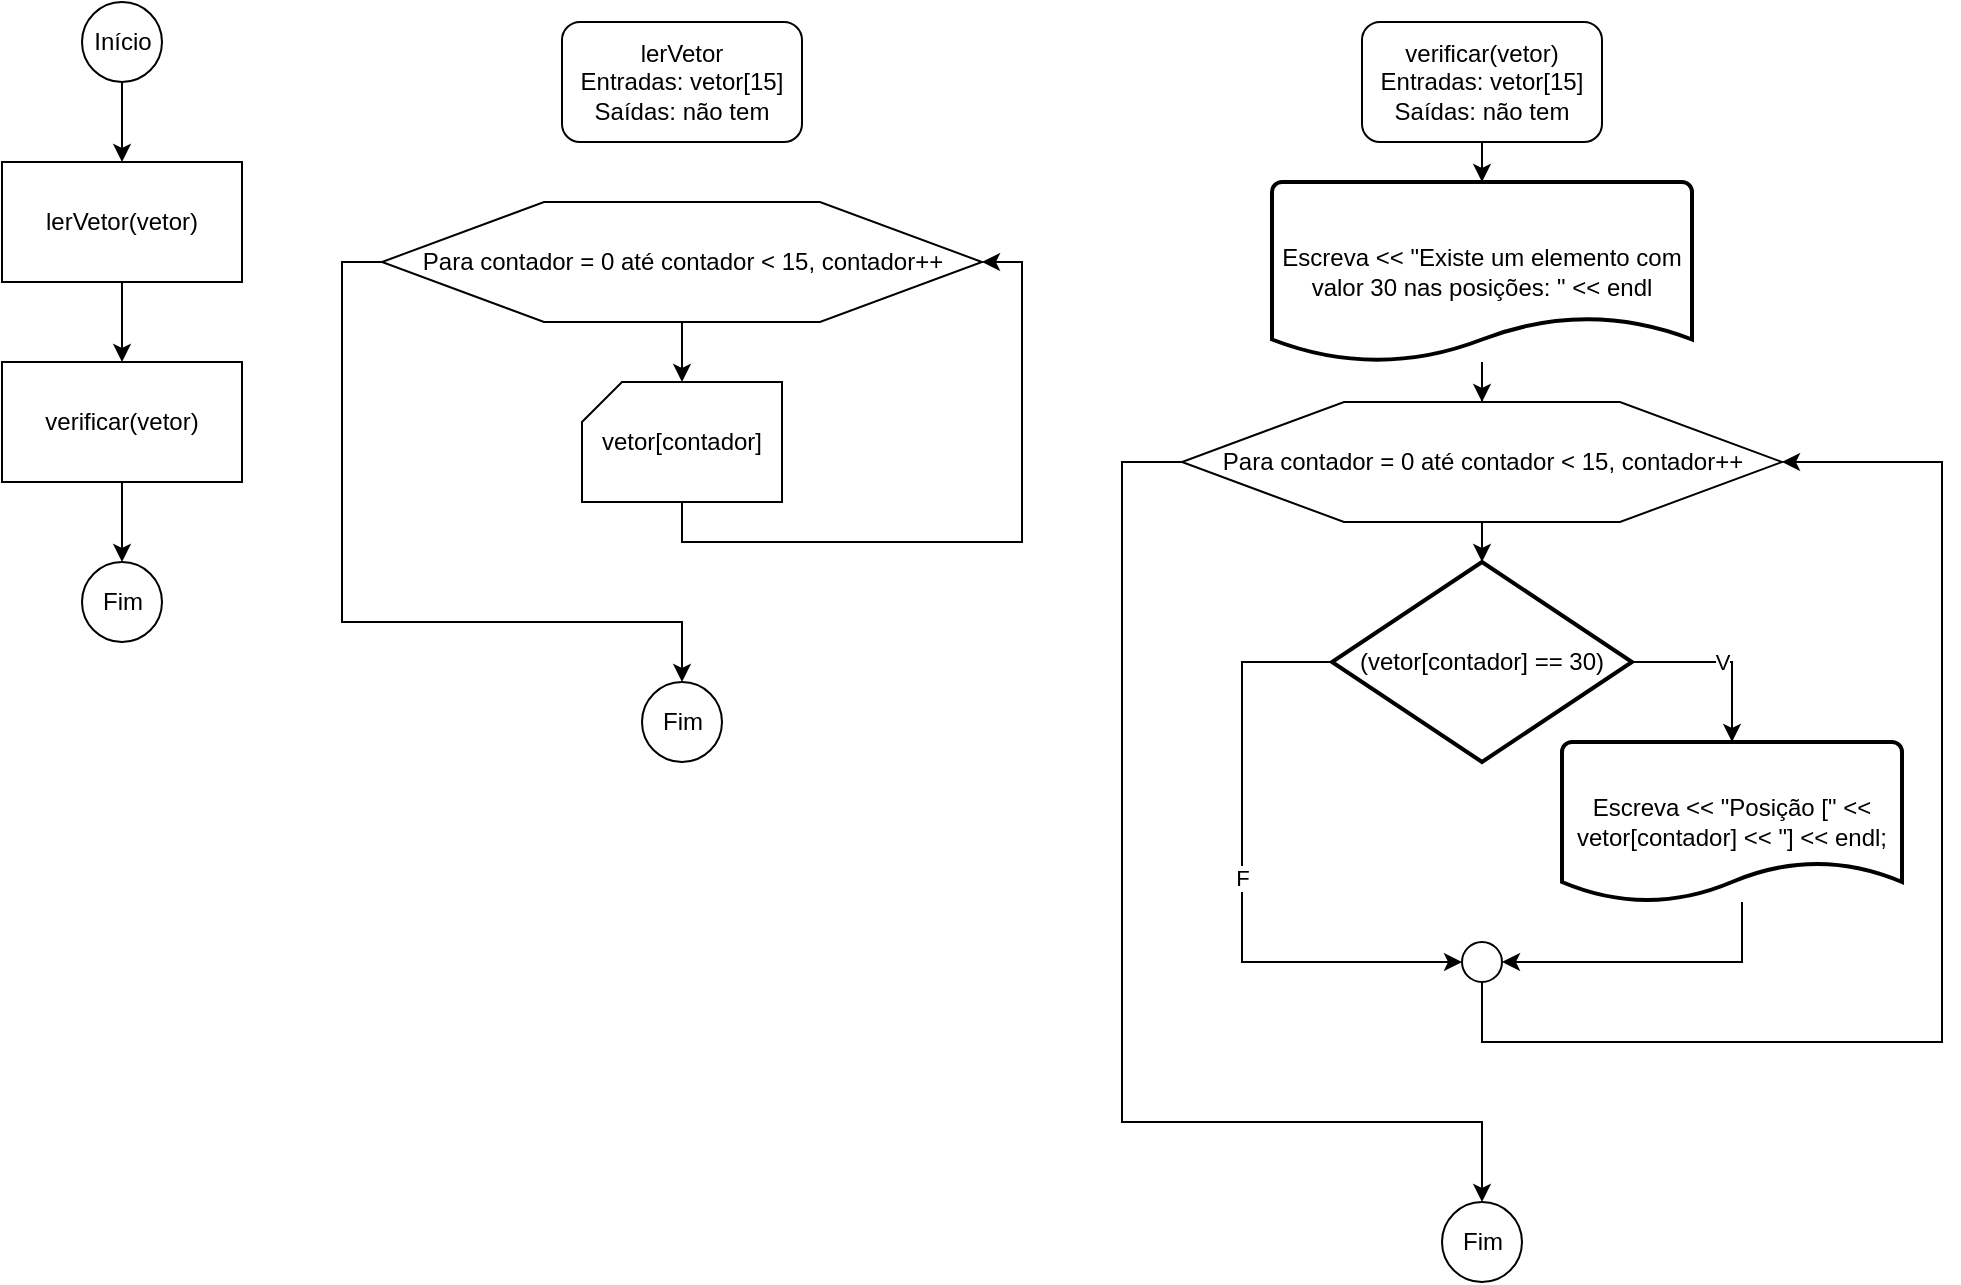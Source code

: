 <mxfile version="18.1.3" type="device"><diagram id="zxpvzRS4RWgS6SLpUou8" name="Página-1"><mxGraphModel dx="906" dy="863" grid="1" gridSize="10" guides="1" tooltips="1" connect="1" arrows="1" fold="1" page="1" pageScale="1" pageWidth="827" pageHeight="1169" math="0" shadow="0"><root><mxCell id="0"/><mxCell id="1" parent="0"/><mxCell id="mcax_RxXU18cj9q4cElG-4" value="" style="edgeStyle=orthogonalEdgeStyle;rounded=0;orthogonalLoop=1;jettySize=auto;html=1;" edge="1" parent="1" source="mcax_RxXU18cj9q4cElG-1" target="mcax_RxXU18cj9q4cElG-2"><mxGeometry relative="1" as="geometry"/></mxCell><mxCell id="mcax_RxXU18cj9q4cElG-1" value="Início" style="verticalLabelPosition=middle;verticalAlign=middle;html=1;shape=mxgraph.flowchart.on-page_reference;labelPosition=center;align=center;" vertex="1" parent="1"><mxGeometry x="100" y="20" width="40" height="40" as="geometry"/></mxCell><mxCell id="mcax_RxXU18cj9q4cElG-5" value="" style="edgeStyle=orthogonalEdgeStyle;rounded=0;orthogonalLoop=1;jettySize=auto;html=1;" edge="1" parent="1" source="mcax_RxXU18cj9q4cElG-2" target="mcax_RxXU18cj9q4cElG-3"><mxGeometry relative="1" as="geometry"/></mxCell><mxCell id="mcax_RxXU18cj9q4cElG-2" value="lerVetor(vetor)" style="rounded=0;whiteSpace=wrap;html=1;" vertex="1" parent="1"><mxGeometry x="60" y="100" width="120" height="60" as="geometry"/></mxCell><mxCell id="mcax_RxXU18cj9q4cElG-7" value="" style="edgeStyle=orthogonalEdgeStyle;rounded=0;orthogonalLoop=1;jettySize=auto;html=1;" edge="1" parent="1" source="mcax_RxXU18cj9q4cElG-3" target="mcax_RxXU18cj9q4cElG-6"><mxGeometry relative="1" as="geometry"/></mxCell><mxCell id="mcax_RxXU18cj9q4cElG-3" value="verificar(vetor)" style="rounded=0;whiteSpace=wrap;html=1;" vertex="1" parent="1"><mxGeometry x="60" y="200" width="120" height="60" as="geometry"/></mxCell><mxCell id="mcax_RxXU18cj9q4cElG-6" value="Fim" style="verticalLabelPosition=middle;verticalAlign=middle;html=1;shape=mxgraph.flowchart.on-page_reference;labelPosition=center;align=center;" vertex="1" parent="1"><mxGeometry x="100" y="300" width="40" height="40" as="geometry"/></mxCell><mxCell id="mcax_RxXU18cj9q4cElG-8" value="lerVetor&lt;br&gt;Entradas: vetor[15]&lt;br&gt;Saídas: não tem" style="rounded=1;whiteSpace=wrap;html=1;" vertex="1" parent="1"><mxGeometry x="340" y="30" width="120" height="60" as="geometry"/></mxCell><mxCell id="mcax_RxXU18cj9q4cElG-11" value="" style="edgeStyle=orthogonalEdgeStyle;rounded=0;orthogonalLoop=1;jettySize=auto;html=1;" edge="1" parent="1" source="mcax_RxXU18cj9q4cElG-9" target="mcax_RxXU18cj9q4cElG-10"><mxGeometry relative="1" as="geometry"/></mxCell><mxCell id="mcax_RxXU18cj9q4cElG-14" style="edgeStyle=orthogonalEdgeStyle;rounded=0;orthogonalLoop=1;jettySize=auto;html=1;entryX=0.5;entryY=0;entryDx=0;entryDy=0;entryPerimeter=0;" edge="1" parent="1" source="mcax_RxXU18cj9q4cElG-9" target="mcax_RxXU18cj9q4cElG-13"><mxGeometry relative="1" as="geometry"><Array as="points"><mxPoint x="230" y="150"/><mxPoint x="230" y="330"/><mxPoint x="400" y="330"/></Array></mxGeometry></mxCell><mxCell id="mcax_RxXU18cj9q4cElG-9" value="Para contador = 0 até contador &amp;lt; 15, contador++" style="verticalLabelPosition=middle;verticalAlign=middle;html=1;shape=hexagon;perimeter=hexagonPerimeter2;arcSize=6;size=0.27;labelPosition=center;align=center;" vertex="1" parent="1"><mxGeometry x="250" y="120" width="300" height="60" as="geometry"/></mxCell><mxCell id="mcax_RxXU18cj9q4cElG-12" style="edgeStyle=orthogonalEdgeStyle;rounded=0;orthogonalLoop=1;jettySize=auto;html=1;entryX=1;entryY=0.5;entryDx=0;entryDy=0;" edge="1" parent="1" source="mcax_RxXU18cj9q4cElG-10" target="mcax_RxXU18cj9q4cElG-9"><mxGeometry relative="1" as="geometry"><Array as="points"><mxPoint x="400" y="290"/><mxPoint x="570" y="290"/><mxPoint x="570" y="150"/></Array></mxGeometry></mxCell><mxCell id="mcax_RxXU18cj9q4cElG-10" value="vetor[contador]" style="verticalLabelPosition=middle;verticalAlign=middle;html=1;shape=card;whiteSpace=wrap;size=20;arcSize=12;labelPosition=center;align=center;" vertex="1" parent="1"><mxGeometry x="350" y="210" width="100" height="60" as="geometry"/></mxCell><mxCell id="mcax_RxXU18cj9q4cElG-13" value="Fim" style="verticalLabelPosition=middle;verticalAlign=middle;html=1;shape=mxgraph.flowchart.on-page_reference;labelPosition=center;align=center;" vertex="1" parent="1"><mxGeometry x="380" y="360" width="40" height="40" as="geometry"/></mxCell><mxCell id="mcax_RxXU18cj9q4cElG-22" value="" style="edgeStyle=orthogonalEdgeStyle;rounded=0;orthogonalLoop=1;jettySize=auto;html=1;" edge="1" parent="1" source="mcax_RxXU18cj9q4cElG-15" target="mcax_RxXU18cj9q4cElG-21"><mxGeometry relative="1" as="geometry"/></mxCell><mxCell id="mcax_RxXU18cj9q4cElG-15" value="verificar(vetor)&lt;br&gt;Entradas: vetor[15]&lt;br&gt;Saídas: não tem" style="rounded=1;whiteSpace=wrap;html=1;" vertex="1" parent="1"><mxGeometry x="740" y="30" width="120" height="60" as="geometry"/></mxCell><mxCell id="mcax_RxXU18cj9q4cElG-26" value="" style="edgeStyle=orthogonalEdgeStyle;rounded=0;orthogonalLoop=1;jettySize=auto;html=1;" edge="1" parent="1" source="mcax_RxXU18cj9q4cElG-16" target="mcax_RxXU18cj9q4cElG-17"><mxGeometry relative="1" as="geometry"/></mxCell><mxCell id="mcax_RxXU18cj9q4cElG-32" style="edgeStyle=orthogonalEdgeStyle;rounded=0;orthogonalLoop=1;jettySize=auto;html=1;entryX=0.5;entryY=0;entryDx=0;entryDy=0;entryPerimeter=0;" edge="1" parent="1" source="mcax_RxXU18cj9q4cElG-16" target="mcax_RxXU18cj9q4cElG-31"><mxGeometry relative="1" as="geometry"><Array as="points"><mxPoint x="620" y="250"/><mxPoint x="620" y="580"/><mxPoint x="800" y="580"/></Array></mxGeometry></mxCell><mxCell id="mcax_RxXU18cj9q4cElG-16" value="Para contador = 0 até contador &amp;lt; 15, contador++" style="verticalLabelPosition=middle;verticalAlign=middle;html=1;shape=hexagon;perimeter=hexagonPerimeter2;arcSize=6;size=0.27;labelPosition=center;align=center;" vertex="1" parent="1"><mxGeometry x="650" y="220" width="300" height="60" as="geometry"/></mxCell><mxCell id="mcax_RxXU18cj9q4cElG-20" value="V" style="edgeStyle=orthogonalEdgeStyle;rounded=0;orthogonalLoop=1;jettySize=auto;html=1;entryX=0.5;entryY=0;entryDx=0;entryDy=0;entryPerimeter=0;" edge="1" parent="1" source="mcax_RxXU18cj9q4cElG-17" target="mcax_RxXU18cj9q4cElG-19"><mxGeometry relative="1" as="geometry"><Array as="points"><mxPoint x="925" y="350"/></Array></mxGeometry></mxCell><mxCell id="mcax_RxXU18cj9q4cElG-29" value="F" style="edgeStyle=orthogonalEdgeStyle;rounded=0;orthogonalLoop=1;jettySize=auto;html=1;entryX=0;entryY=0.5;entryDx=0;entryDy=0;entryPerimeter=0;" edge="1" parent="1" source="mcax_RxXU18cj9q4cElG-17" target="mcax_RxXU18cj9q4cElG-27"><mxGeometry relative="1" as="geometry"><Array as="points"><mxPoint x="680" y="350"/><mxPoint x="680" y="500"/></Array></mxGeometry></mxCell><mxCell id="mcax_RxXU18cj9q4cElG-17" value="(vetor[contador] == 30)" style="strokeWidth=2;html=1;shape=mxgraph.flowchart.decision;whiteSpace=wrap;" vertex="1" parent="1"><mxGeometry x="725" y="300" width="150" height="100" as="geometry"/></mxCell><mxCell id="mcax_RxXU18cj9q4cElG-28" style="edgeStyle=orthogonalEdgeStyle;rounded=0;orthogonalLoop=1;jettySize=auto;html=1;entryX=1;entryY=0.5;entryDx=0;entryDy=0;entryPerimeter=0;" edge="1" parent="1" source="mcax_RxXU18cj9q4cElG-19" target="mcax_RxXU18cj9q4cElG-27"><mxGeometry relative="1" as="geometry"><Array as="points"><mxPoint x="930" y="500"/></Array></mxGeometry></mxCell><mxCell id="mcax_RxXU18cj9q4cElG-19" value="Escreva &amp;lt;&amp;lt; &quot;Posição [&quot; &amp;lt;&amp;lt; vetor[contador] &amp;lt;&amp;lt; &quot;] &amp;lt;&amp;lt; endl;" style="strokeWidth=2;html=1;shape=mxgraph.flowchart.document2;whiteSpace=wrap;size=0.25;" vertex="1" parent="1"><mxGeometry x="840" y="390" width="170" height="80" as="geometry"/></mxCell><mxCell id="mcax_RxXU18cj9q4cElG-25" value="" style="edgeStyle=orthogonalEdgeStyle;rounded=0;orthogonalLoop=1;jettySize=auto;html=1;" edge="1" parent="1" source="mcax_RxXU18cj9q4cElG-21" target="mcax_RxXU18cj9q4cElG-16"><mxGeometry relative="1" as="geometry"/></mxCell><mxCell id="mcax_RxXU18cj9q4cElG-21" value="Escreva &amp;lt;&amp;lt; &quot;Existe um elemento com valor 30 nas posições: &quot; &amp;lt;&amp;lt; endl" style="strokeWidth=2;html=1;shape=mxgraph.flowchart.document2;whiteSpace=wrap;size=0.25;" vertex="1" parent="1"><mxGeometry x="695" y="110" width="210" height="90" as="geometry"/></mxCell><mxCell id="mcax_RxXU18cj9q4cElG-30" style="edgeStyle=orthogonalEdgeStyle;rounded=0;orthogonalLoop=1;jettySize=auto;html=1;entryX=1;entryY=0.5;entryDx=0;entryDy=0;" edge="1" parent="1" source="mcax_RxXU18cj9q4cElG-27" target="mcax_RxXU18cj9q4cElG-16"><mxGeometry relative="1" as="geometry"><Array as="points"><mxPoint x="800" y="540"/><mxPoint x="1030" y="540"/><mxPoint x="1030" y="250"/></Array></mxGeometry></mxCell><mxCell id="mcax_RxXU18cj9q4cElG-27" value="" style="verticalLabelPosition=bottom;verticalAlign=top;html=1;shape=mxgraph.flowchart.on-page_reference;" vertex="1" parent="1"><mxGeometry x="790" y="490" width="20" height="20" as="geometry"/></mxCell><mxCell id="mcax_RxXU18cj9q4cElG-31" value="Fim" style="verticalLabelPosition=middle;verticalAlign=middle;html=1;shape=mxgraph.flowchart.on-page_reference;labelPosition=center;align=center;" vertex="1" parent="1"><mxGeometry x="780" y="620" width="40" height="40" as="geometry"/></mxCell></root></mxGraphModel></diagram></mxfile>